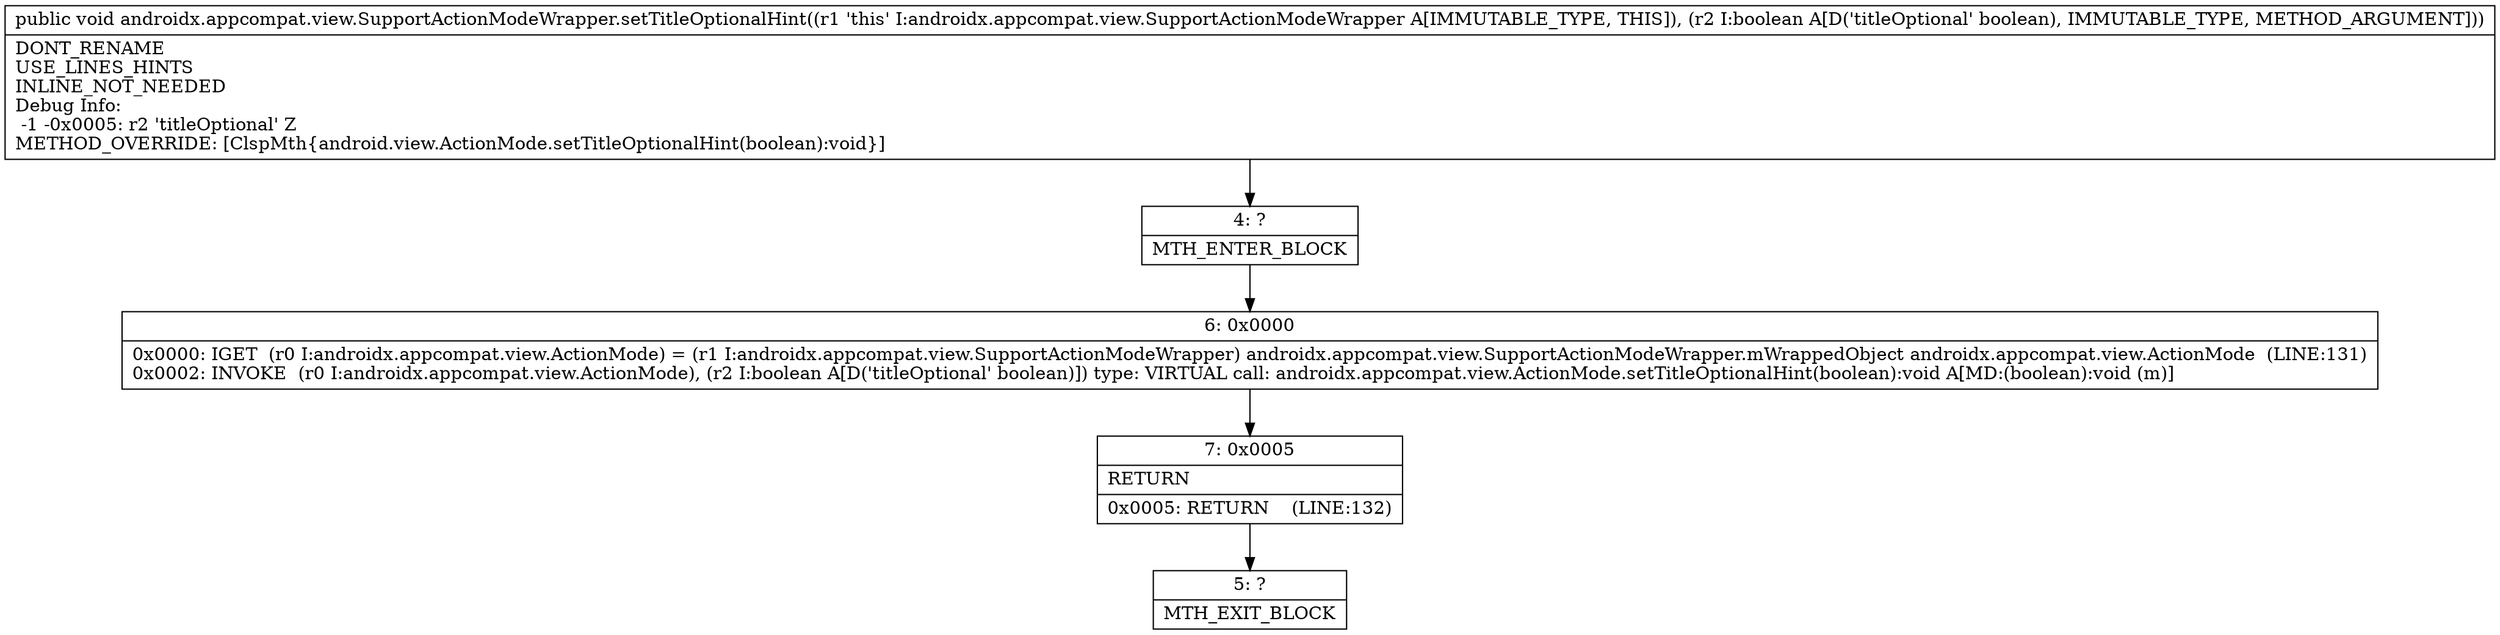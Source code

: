 digraph "CFG forandroidx.appcompat.view.SupportActionModeWrapper.setTitleOptionalHint(Z)V" {
Node_4 [shape=record,label="{4\:\ ?|MTH_ENTER_BLOCK\l}"];
Node_6 [shape=record,label="{6\:\ 0x0000|0x0000: IGET  (r0 I:androidx.appcompat.view.ActionMode) = (r1 I:androidx.appcompat.view.SupportActionModeWrapper) androidx.appcompat.view.SupportActionModeWrapper.mWrappedObject androidx.appcompat.view.ActionMode  (LINE:131)\l0x0002: INVOKE  (r0 I:androidx.appcompat.view.ActionMode), (r2 I:boolean A[D('titleOptional' boolean)]) type: VIRTUAL call: androidx.appcompat.view.ActionMode.setTitleOptionalHint(boolean):void A[MD:(boolean):void (m)]\l}"];
Node_7 [shape=record,label="{7\:\ 0x0005|RETURN\l|0x0005: RETURN    (LINE:132)\l}"];
Node_5 [shape=record,label="{5\:\ ?|MTH_EXIT_BLOCK\l}"];
MethodNode[shape=record,label="{public void androidx.appcompat.view.SupportActionModeWrapper.setTitleOptionalHint((r1 'this' I:androidx.appcompat.view.SupportActionModeWrapper A[IMMUTABLE_TYPE, THIS]), (r2 I:boolean A[D('titleOptional' boolean), IMMUTABLE_TYPE, METHOD_ARGUMENT]))  | DONT_RENAME\lUSE_LINES_HINTS\lINLINE_NOT_NEEDED\lDebug Info:\l  \-1 \-0x0005: r2 'titleOptional' Z\lMETHOD_OVERRIDE: [ClspMth\{android.view.ActionMode.setTitleOptionalHint(boolean):void\}]\l}"];
MethodNode -> Node_4;Node_4 -> Node_6;
Node_6 -> Node_7;
Node_7 -> Node_5;
}

